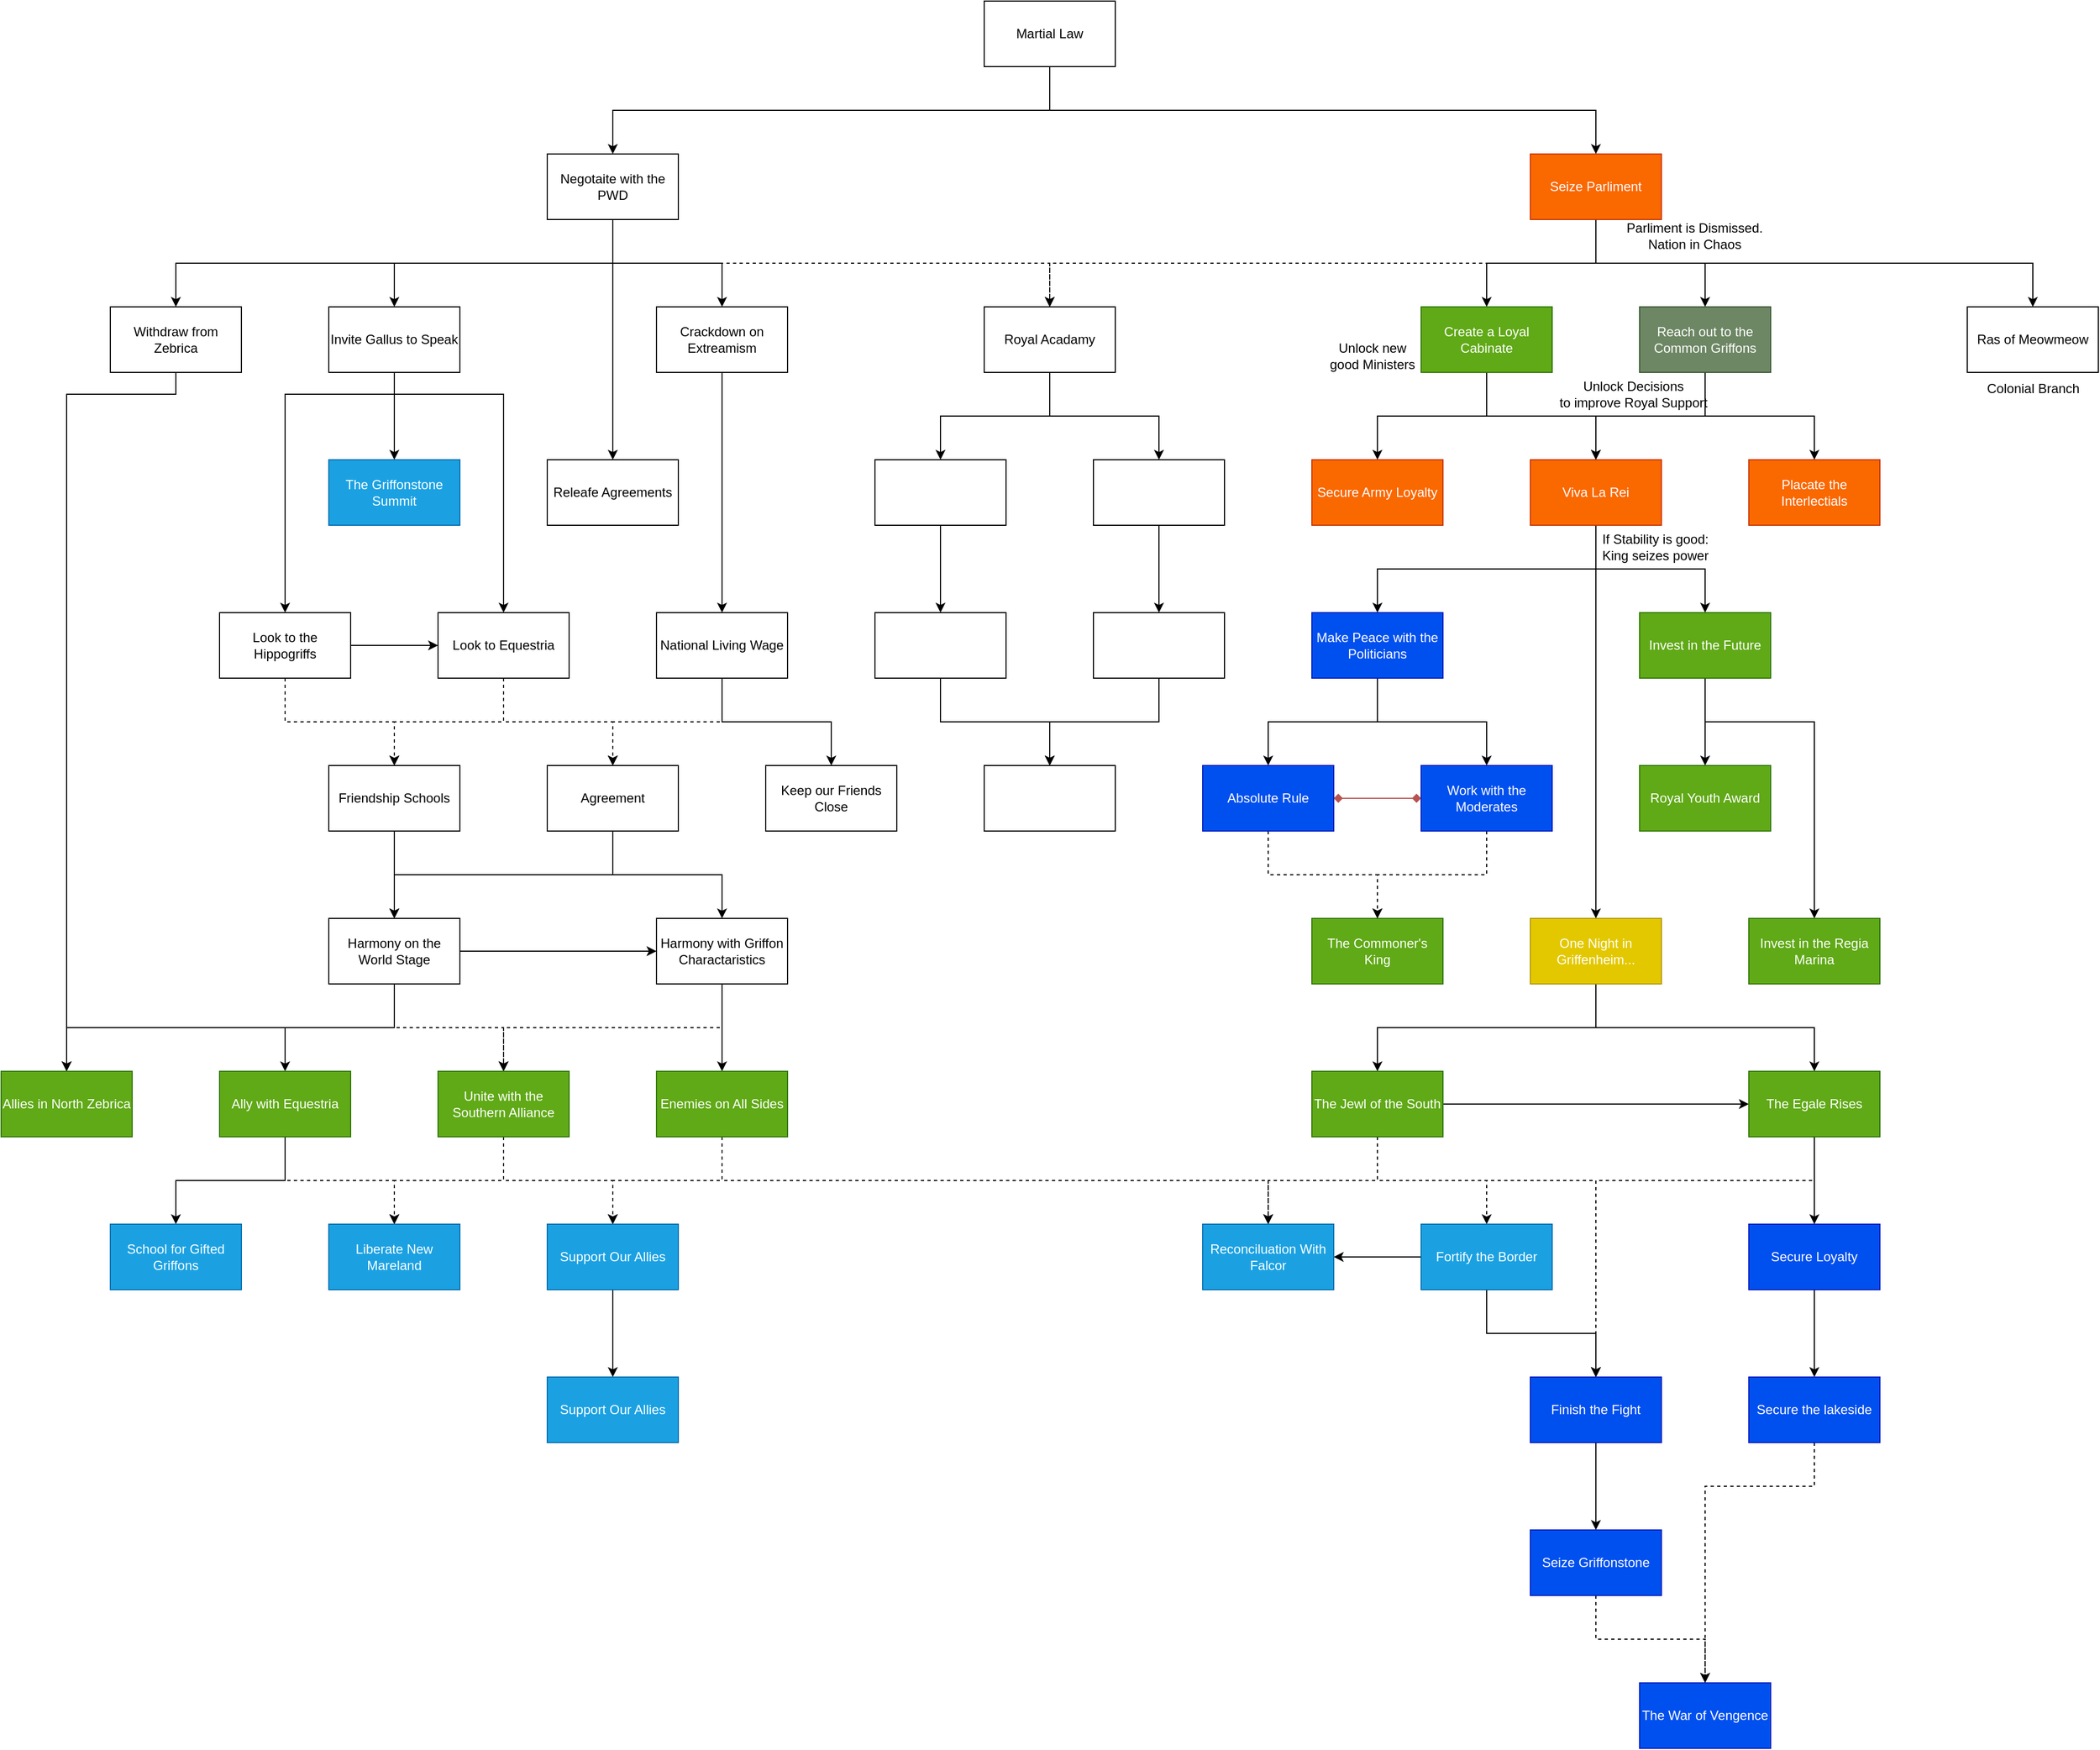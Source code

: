 <mxfile version="13.1.3">
    <diagram id="KzuI4NSd2ITDsZRIOtlf" name="Page-1">
        <mxGraphModel dx="2716" dy="526" grid="1" gridSize="10" guides="1" tooltips="1" connect="1" arrows="1" fold="1" page="1" pageScale="1" pageWidth="827" pageHeight="1169" math="0" shadow="0">
            <root>
                <mxCell id="0"/>
                <mxCell id="1" parent="0"/>
                <mxCell id="4" value="" style="edgeStyle=orthogonalEdgeStyle;rounded=0;orthogonalLoop=1;jettySize=auto;html=1;" parent="1" source="2" target="3" edge="1">
                    <mxGeometry relative="1" as="geometry">
                        <Array as="points">
                            <mxPoint x="-120" y="140"/>
                            <mxPoint x="380" y="140"/>
                        </Array>
                    </mxGeometry>
                </mxCell>
                <mxCell id="154" style="edgeStyle=orthogonalEdgeStyle;rounded=0;orthogonalLoop=1;jettySize=auto;html=1;" parent="1" source="2" target="152" edge="1">
                    <mxGeometry relative="1" as="geometry">
                        <Array as="points">
                            <mxPoint x="-120" y="140"/>
                            <mxPoint x="-520" y="140"/>
                        </Array>
                    </mxGeometry>
                </mxCell>
                <mxCell id="2" value="Martial Law" style="rounded=0;whiteSpace=wrap;html=1;" parent="1" vertex="1">
                    <mxGeometry x="-180" y="40" width="120" height="60" as="geometry"/>
                </mxCell>
                <mxCell id="6" value="" style="edgeStyle=orthogonalEdgeStyle;rounded=0;orthogonalLoop=1;jettySize=auto;html=1;" parent="1" source="3" target="5" edge="1">
                    <mxGeometry relative="1" as="geometry"/>
                </mxCell>
                <mxCell id="9" style="edgeStyle=orthogonalEdgeStyle;rounded=0;orthogonalLoop=1;jettySize=auto;html=1;" parent="1" source="3" target="7" edge="1">
                    <mxGeometry relative="1" as="geometry"/>
                </mxCell>
                <mxCell id="48" style="edgeStyle=orthogonalEdgeStyle;rounded=0;orthogonalLoop=1;jettySize=auto;html=1;exitX=0.5;exitY=1;exitDx=0;exitDy=0;dashed=1;" parent="1" source="3" target="44" edge="1">
                    <mxGeometry relative="1" as="geometry"/>
                </mxCell>
                <mxCell id="49" style="edgeStyle=orthogonalEdgeStyle;rounded=0;orthogonalLoop=1;jettySize=auto;html=1;" parent="1" source="3" target="46" edge="1">
                    <mxGeometry relative="1" as="geometry">
                        <Array as="points">
                            <mxPoint x="380" y="280"/>
                            <mxPoint x="780" y="280"/>
                        </Array>
                    </mxGeometry>
                </mxCell>
                <mxCell id="3" value="Seize Parliment" style="rounded=0;whiteSpace=wrap;html=1;fillColor=#fa6800;strokeColor=#C73500;fontColor=#ffffff;" parent="1" vertex="1">
                    <mxGeometry x="320" y="180" width="120" height="60" as="geometry"/>
                </mxCell>
                <mxCell id="19" value="" style="edgeStyle=orthogonalEdgeStyle;rounded=0;orthogonalLoop=1;jettySize=auto;html=1;" parent="1" source="5" target="18" edge="1">
                    <mxGeometry relative="1" as="geometry"/>
                </mxCell>
                <mxCell id="87" style="edgeStyle=orthogonalEdgeStyle;rounded=0;orthogonalLoop=1;jettySize=auto;html=1;" parent="1" source="5" target="85" edge="1">
                    <mxGeometry relative="1" as="geometry"/>
                </mxCell>
                <mxCell id="5" value="Create a Loyal Cabinate" style="rounded=0;whiteSpace=wrap;html=1;fillColor=#60a917;strokeColor=#2D7600;fontColor=#ffffff;" parent="1" vertex="1">
                    <mxGeometry x="220" y="320" width="120" height="60" as="geometry"/>
                </mxCell>
                <mxCell id="65" value="" style="edgeStyle=orthogonalEdgeStyle;rounded=0;orthogonalLoop=1;jettySize=auto;html=1;startArrow=none;startFill=0;endArrow=classic;endFill=1;" parent="1" source="44" target="64" edge="1">
                    <mxGeometry relative="1" as="geometry"/>
                </mxCell>
                <mxCell id="68" style="edgeStyle=orthogonalEdgeStyle;rounded=0;orthogonalLoop=1;jettySize=auto;html=1;startArrow=none;startFill=0;endArrow=classic;endFill=1;" parent="1" source="44" target="66" edge="1">
                    <mxGeometry relative="1" as="geometry"/>
                </mxCell>
                <mxCell id="44" value="Royal Acadamy" style="rounded=0;whiteSpace=wrap;html=1;" parent="1" vertex="1">
                    <mxGeometry x="-180" y="320" width="120" height="60" as="geometry"/>
                </mxCell>
                <mxCell id="205" style="edgeStyle=orthogonalEdgeStyle;rounded=0;orthogonalLoop=1;jettySize=auto;html=1;" parent="1" source="162" target="175" edge="1">
                    <mxGeometry relative="1" as="geometry"/>
                </mxCell>
                <mxCell id="162" value="Crackdown on Extreamism" style="rounded=0;whiteSpace=wrap;html=1;" parent="1" vertex="1">
                    <mxGeometry x="-480" y="320" width="120" height="60" as="geometry"/>
                </mxCell>
                <mxCell id="184" style="edgeStyle=orthogonalEdgeStyle;rounded=0;orthogonalLoop=1;jettySize=auto;html=1;" parent="1" source="164" target="173" edge="1">
                    <mxGeometry relative="1" as="geometry">
                        <Array as="points">
                            <mxPoint x="-720" y="400"/>
                            <mxPoint x="-620" y="400"/>
                        </Array>
                    </mxGeometry>
                </mxCell>
                <mxCell id="185" style="edgeStyle=orthogonalEdgeStyle;rounded=0;orthogonalLoop=1;jettySize=auto;html=1;exitX=0.5;exitY=1;exitDx=0;exitDy=0;" parent="1" source="164" target="181" edge="1">
                    <mxGeometry relative="1" as="geometry">
                        <Array as="points">
                            <mxPoint x="-720" y="400"/>
                            <mxPoint x="-820" y="400"/>
                        </Array>
                    </mxGeometry>
                </mxCell>
                <mxCell id="214" style="edgeStyle=orthogonalEdgeStyle;rounded=0;orthogonalLoop=1;jettySize=auto;html=1;" parent="1" source="164" target="211" edge="1">
                    <mxGeometry relative="1" as="geometry"/>
                </mxCell>
                <mxCell id="164" value="Invite Gallus to Speak" style="rounded=0;whiteSpace=wrap;html=1;" parent="1" vertex="1">
                    <mxGeometry x="-780" y="320" width="120" height="60" as="geometry"/>
                </mxCell>
                <mxCell id="240" style="edgeStyle=orthogonalEdgeStyle;rounded=0;orthogonalLoop=1;jettySize=auto;html=1;" edge="1" parent="1" source="236" target="217">
                    <mxGeometry relative="1" as="geometry">
                        <Array as="points">
                            <mxPoint x="-920" y="400"/>
                            <mxPoint x="-1020" y="400"/>
                        </Array>
                    </mxGeometry>
                </mxCell>
                <mxCell id="236" value="Withdraw from Zebrica" style="rounded=0;whiteSpace=wrap;html=1;" vertex="1" parent="1">
                    <mxGeometry x="-980" y="320" width="120" height="60" as="geometry"/>
                </mxCell>
                <mxCell id="171" value="Releafe Agreements" style="rounded=0;whiteSpace=wrap;html=1;" parent="1" vertex="1">
                    <mxGeometry x="-580" y="460" width="120" height="60" as="geometry"/>
                </mxCell>
                <mxCell id="189" style="edgeStyle=orthogonalEdgeStyle;rounded=0;orthogonalLoop=1;jettySize=auto;html=1;dashed=1;" parent="1" source="173" target="187" edge="1">
                    <mxGeometry relative="1" as="geometry"/>
                </mxCell>
                <mxCell id="200" style="edgeStyle=orthogonalEdgeStyle;rounded=0;orthogonalLoop=1;jettySize=auto;html=1;dashed=1;" parent="1" source="173" target="177" edge="1">
                    <mxGeometry relative="1" as="geometry"/>
                </mxCell>
                <mxCell id="173" value="Look to Equestria" style="rounded=0;whiteSpace=wrap;html=1;" parent="1" vertex="1">
                    <mxGeometry x="-680" y="600" width="120" height="60" as="geometry"/>
                </mxCell>
                <mxCell id="186" style="edgeStyle=orthogonalEdgeStyle;rounded=0;orthogonalLoop=1;jettySize=auto;html=1;entryX=0;entryY=0.5;entryDx=0;entryDy=0;" parent="1" source="181" target="173" edge="1">
                    <mxGeometry relative="1" as="geometry"/>
                </mxCell>
                <mxCell id="188" value="" style="edgeStyle=orthogonalEdgeStyle;rounded=0;orthogonalLoop=1;jettySize=auto;html=1;dashed=1;" parent="1" source="181" target="187" edge="1">
                    <mxGeometry relative="1" as="geometry"/>
                </mxCell>
                <mxCell id="181" value="Look to the Hippogriffs" style="rounded=0;whiteSpace=wrap;html=1;" parent="1" vertex="1">
                    <mxGeometry x="-880" y="600" width="120" height="60" as="geometry"/>
                </mxCell>
                <mxCell id="196" style="edgeStyle=orthogonalEdgeStyle;rounded=0;orthogonalLoop=1;jettySize=auto;html=1;" parent="1" source="187" target="192" edge="1">
                    <mxGeometry relative="1" as="geometry"/>
                </mxCell>
                <mxCell id="187" value="Friendship Schools" style="rounded=0;whiteSpace=wrap;html=1;" parent="1" vertex="1">
                    <mxGeometry x="-780" y="740" width="120" height="60" as="geometry"/>
                </mxCell>
                <mxCell id="194" style="edgeStyle=orthogonalEdgeStyle;rounded=0;orthogonalLoop=1;jettySize=auto;html=1;" parent="1" source="177" target="192" edge="1">
                    <mxGeometry relative="1" as="geometry">
                        <Array as="points">
                            <mxPoint x="-520" y="840"/>
                            <mxPoint x="-720" y="840"/>
                        </Array>
                    </mxGeometry>
                </mxCell>
                <mxCell id="195" style="edgeStyle=orthogonalEdgeStyle;rounded=0;orthogonalLoop=1;jettySize=auto;html=1;" parent="1" source="177" target="179" edge="1">
                    <mxGeometry relative="1" as="geometry"/>
                </mxCell>
                <mxCell id="177" value="Agreement" style="rounded=0;whiteSpace=wrap;html=1;" parent="1" vertex="1">
                    <mxGeometry x="-580" y="740" width="120" height="60" as="geometry"/>
                </mxCell>
                <mxCell id="202" value="Keep our Friends Close" style="rounded=0;whiteSpace=wrap;html=1;" parent="1" vertex="1">
                    <mxGeometry x="-380" y="740" width="120" height="60" as="geometry"/>
                </mxCell>
                <mxCell id="223" style="edgeStyle=orthogonalEdgeStyle;rounded=0;orthogonalLoop=1;jettySize=auto;html=1;dashed=1;entryX=0.5;entryY=0;entryDx=0;entryDy=0;" edge="1" parent="1" source="179" target="144">
                    <mxGeometry relative="1" as="geometry">
                        <Array as="points">
                            <mxPoint x="-420" y="980"/>
                            <mxPoint x="-620" y="980"/>
                        </Array>
                    </mxGeometry>
                </mxCell>
                <mxCell id="224" style="edgeStyle=orthogonalEdgeStyle;rounded=0;orthogonalLoop=1;jettySize=auto;html=1;" edge="1" parent="1" source="179" target="219">
                    <mxGeometry relative="1" as="geometry"/>
                </mxCell>
                <mxCell id="179" value="&lt;span&gt;Harmony with Griffon Charactaristics&lt;/span&gt;" style="rounded=0;whiteSpace=wrap;html=1;" parent="1" vertex="1">
                    <mxGeometry x="-480" y="880" width="120" height="60" as="geometry"/>
                </mxCell>
                <mxCell id="198" style="edgeStyle=orthogonalEdgeStyle;rounded=0;orthogonalLoop=1;jettySize=auto;html=1;entryX=0;entryY=0.5;entryDx=0;entryDy=0;" parent="1" source="192" target="179" edge="1">
                    <mxGeometry relative="1" as="geometry"/>
                </mxCell>
                <mxCell id="221" style="edgeStyle=orthogonalEdgeStyle;rounded=0;orthogonalLoop=1;jettySize=auto;html=1;dashed=1;entryX=0.5;entryY=0;entryDx=0;entryDy=0;" edge="1" parent="1" source="192" target="144">
                    <mxGeometry relative="1" as="geometry"/>
                </mxCell>
                <mxCell id="222" style="edgeStyle=orthogonalEdgeStyle;rounded=0;orthogonalLoop=1;jettySize=auto;html=1;" edge="1" parent="1" source="192" target="215">
                    <mxGeometry relative="1" as="geometry"/>
                </mxCell>
                <mxCell id="225" style="edgeStyle=orthogonalEdgeStyle;rounded=0;orthogonalLoop=1;jettySize=auto;html=1;" edge="1" parent="1" source="192" target="217">
                    <mxGeometry relative="1" as="geometry">
                        <Array as="points">
                            <mxPoint x="-720" y="980"/>
                            <mxPoint x="-1020" y="980"/>
                        </Array>
                    </mxGeometry>
                </mxCell>
                <mxCell id="192" value="Harmony on the World Stage" style="rounded=0;whiteSpace=wrap;html=1;" parent="1" vertex="1">
                    <mxGeometry x="-780" y="880" width="120" height="60" as="geometry"/>
                </mxCell>
                <mxCell id="201" style="edgeStyle=orthogonalEdgeStyle;rounded=0;orthogonalLoop=1;jettySize=auto;html=1;dashed=1;" parent="1" source="175" target="177" edge="1">
                    <mxGeometry relative="1" as="geometry"/>
                </mxCell>
                <mxCell id="204" style="edgeStyle=orthogonalEdgeStyle;rounded=0;orthogonalLoop=1;jettySize=auto;html=1;" parent="1" source="175" target="202" edge="1">
                    <mxGeometry relative="1" as="geometry"/>
                </mxCell>
                <mxCell id="175" value="National Living Wage" style="rounded=0;whiteSpace=wrap;html=1;" parent="1" vertex="1">
                    <mxGeometry x="-480" y="600" width="120" height="60" as="geometry"/>
                </mxCell>
                <mxCell id="159" style="edgeStyle=orthogonalEdgeStyle;rounded=0;orthogonalLoop=1;jettySize=auto;html=1;dashed=1;" parent="1" source="152" target="44" edge="1">
                    <mxGeometry relative="1" as="geometry">
                        <Array as="points">
                            <mxPoint x="-520" y="280"/>
                            <mxPoint x="-120" y="280"/>
                        </Array>
                    </mxGeometry>
                </mxCell>
                <mxCell id="169" style="edgeStyle=orthogonalEdgeStyle;rounded=0;orthogonalLoop=1;jettySize=auto;html=1;" parent="1" source="152" target="162" edge="1">
                    <mxGeometry relative="1" as="geometry"/>
                </mxCell>
                <mxCell id="170" style="edgeStyle=orthogonalEdgeStyle;rounded=0;orthogonalLoop=1;jettySize=auto;html=1;" parent="1" source="152" target="164" edge="1">
                    <mxGeometry relative="1" as="geometry">
                        <Array as="points">
                            <mxPoint x="-520" y="280"/>
                            <mxPoint x="-720" y="280"/>
                        </Array>
                    </mxGeometry>
                </mxCell>
                <mxCell id="206" style="edgeStyle=orthogonalEdgeStyle;rounded=0;orthogonalLoop=1;jettySize=auto;html=1;" parent="1" source="152" target="171" edge="1">
                    <mxGeometry relative="1" as="geometry"/>
                </mxCell>
                <mxCell id="239" style="edgeStyle=orthogonalEdgeStyle;rounded=0;orthogonalLoop=1;jettySize=auto;html=1;" edge="1" parent="1" source="152" target="236">
                    <mxGeometry relative="1" as="geometry">
                        <Array as="points">
                            <mxPoint x="-520" y="280"/>
                            <mxPoint x="-920" y="280"/>
                        </Array>
                    </mxGeometry>
                </mxCell>
                <mxCell id="152" value="Negotaite with the PWD" style="rounded=0;whiteSpace=wrap;html=1;" parent="1" vertex="1">
                    <mxGeometry x="-580" y="180" width="120" height="60" as="geometry"/>
                </mxCell>
                <mxCell id="70" value="" style="edgeStyle=orthogonalEdgeStyle;rounded=0;orthogonalLoop=1;jettySize=auto;html=1;startArrow=none;startFill=0;endArrow=classic;endFill=1;" parent="1" source="64" target="69" edge="1">
                    <mxGeometry relative="1" as="geometry"/>
                </mxCell>
                <mxCell id="64" value="" style="rounded=0;whiteSpace=wrap;html=1;" parent="1" vertex="1">
                    <mxGeometry x="-280" y="460" width="120" height="60" as="geometry"/>
                </mxCell>
                <mxCell id="74" value="" style="edgeStyle=orthogonalEdgeStyle;rounded=0;orthogonalLoop=1;jettySize=auto;html=1;startArrow=none;startFill=0;endArrow=classic;endFill=1;" parent="1" source="69" target="73" edge="1">
                    <mxGeometry relative="1" as="geometry"/>
                </mxCell>
                <mxCell id="69" value="" style="rounded=0;whiteSpace=wrap;html=1;" parent="1" vertex="1">
                    <mxGeometry x="-280" y="600" width="120" height="60" as="geometry"/>
                </mxCell>
                <mxCell id="73" value="" style="rounded=0;whiteSpace=wrap;html=1;" parent="1" vertex="1">
                    <mxGeometry x="-180" y="740" width="120" height="60" as="geometry"/>
                </mxCell>
                <mxCell id="72" value="" style="edgeStyle=orthogonalEdgeStyle;rounded=0;orthogonalLoop=1;jettySize=auto;html=1;startArrow=none;startFill=0;endArrow=classic;endFill=1;" parent="1" source="66" target="71" edge="1">
                    <mxGeometry relative="1" as="geometry"/>
                </mxCell>
                <mxCell id="66" value="" style="rounded=0;whiteSpace=wrap;html=1;" parent="1" vertex="1">
                    <mxGeometry x="-80" y="460" width="120" height="60" as="geometry"/>
                </mxCell>
                <mxCell id="76" style="edgeStyle=orthogonalEdgeStyle;rounded=0;orthogonalLoop=1;jettySize=auto;html=1;startArrow=none;startFill=0;endArrow=classic;endFill=1;" parent="1" source="71" target="73" edge="1">
                    <mxGeometry relative="1" as="geometry"/>
                </mxCell>
                <mxCell id="71" value="" style="rounded=0;whiteSpace=wrap;html=1;" parent="1" vertex="1">
                    <mxGeometry x="-80" y="600" width="120" height="60" as="geometry"/>
                </mxCell>
                <mxCell id="31" value="" style="edgeStyle=orthogonalEdgeStyle;rounded=0;orthogonalLoop=1;jettySize=auto;html=1;" parent="1" source="18" target="30" edge="1">
                    <mxGeometry relative="1" as="geometry">
                        <Array as="points">
                            <mxPoint x="380" y="560"/>
                            <mxPoint x="180" y="560"/>
                        </Array>
                    </mxGeometry>
                </mxCell>
                <mxCell id="34" style="edgeStyle=orthogonalEdgeStyle;rounded=0;orthogonalLoop=1;jettySize=auto;html=1;" parent="1" source="18" target="32" edge="1">
                    <mxGeometry relative="1" as="geometry"/>
                </mxCell>
                <mxCell id="37" style="edgeStyle=orthogonalEdgeStyle;rounded=0;orthogonalLoop=1;jettySize=auto;html=1;entryX=0.5;entryY=0;entryDx=0;entryDy=0;" parent="1" source="18" target="38" edge="1">
                    <mxGeometry relative="1" as="geometry">
                        <mxPoint x="380" y="740" as="targetPoint"/>
                    </mxGeometry>
                </mxCell>
                <mxCell id="18" value="Viva La Rei" style="rounded=0;whiteSpace=wrap;html=1;fillColor=#fa6800;strokeColor=#C73500;fontColor=#ffffff;" parent="1" vertex="1">
                    <mxGeometry x="320" y="460" width="120" height="60" as="geometry"/>
                </mxCell>
                <mxCell id="88" value="Placate the Interlectials" style="rounded=0;whiteSpace=wrap;html=1;fillColor=#fa6800;strokeColor=#C73500;fontColor=#ffffff;" parent="1" vertex="1">
                    <mxGeometry x="520" y="460" width="120" height="60" as="geometry"/>
                </mxCell>
                <mxCell id="85" value="Secure Army Loyalty" style="rounded=0;whiteSpace=wrap;html=1;fillColor=#fa6800;strokeColor=#C73500;fontColor=#ffffff;" parent="1" vertex="1">
                    <mxGeometry x="120" y="460" width="120" height="60" as="geometry"/>
                </mxCell>
                <mxCell id="41" value="" style="edgeStyle=orthogonalEdgeStyle;rounded=0;orthogonalLoop=1;jettySize=auto;html=1;" parent="1" source="30" target="40" edge="1">
                    <mxGeometry relative="1" as="geometry"/>
                </mxCell>
                <mxCell id="61" style="edgeStyle=orthogonalEdgeStyle;rounded=0;orthogonalLoop=1;jettySize=auto;html=1;" parent="1" source="30" target="59" edge="1">
                    <mxGeometry relative="1" as="geometry">
                        <Array as="points">
                            <mxPoint x="180" y="700"/>
                            <mxPoint x="80" y="700"/>
                        </Array>
                    </mxGeometry>
                </mxCell>
                <mxCell id="30" value="Make Peace with the Politicians" style="rounded=0;whiteSpace=wrap;html=1;fillColor=#0050ef;strokeColor=#001DBC;fontColor=#ffffff;" parent="1" vertex="1">
                    <mxGeometry x="120" y="600" width="120" height="60" as="geometry"/>
                </mxCell>
                <mxCell id="60" value="" style="edgeStyle=orthogonalEdgeStyle;rounded=0;orthogonalLoop=1;jettySize=auto;html=1;startArrow=diamond;startFill=1;endArrow=diamond;endFill=1;fillColor=#f8cecc;strokeColor=#b85450;" parent="1" source="40" target="59" edge="1">
                    <mxGeometry relative="1" as="geometry"/>
                </mxCell>
                <mxCell id="80" value="" style="edgeStyle=orthogonalEdgeStyle;rounded=0;orthogonalLoop=1;jettySize=auto;html=1;startArrow=none;startFill=0;endArrow=classic;endFill=1;dashed=1;" parent="1" source="40" target="79" edge="1">
                    <mxGeometry relative="1" as="geometry"/>
                </mxCell>
                <mxCell id="40" value="Work with the Moderates" style="rounded=0;whiteSpace=wrap;html=1;fillColor=#0050ef;strokeColor=#001DBC;fontColor=#ffffff;" parent="1" vertex="1">
                    <mxGeometry x="220" y="740" width="120" height="60" as="geometry"/>
                </mxCell>
                <mxCell id="79" value="The Commoner's King" style="rounded=0;whiteSpace=wrap;html=1;fillColor=#60a917;strokeColor=#2D7600;fontColor=#ffffff;" parent="1" vertex="1">
                    <mxGeometry x="120" y="880" width="120" height="60" as="geometry"/>
                </mxCell>
                <mxCell id="81" style="edgeStyle=orthogonalEdgeStyle;rounded=0;orthogonalLoop=1;jettySize=auto;html=1;startArrow=none;startFill=0;endArrow=classic;endFill=1;dashed=1;" parent="1" source="59" target="79" edge="1">
                    <mxGeometry relative="1" as="geometry"/>
                </mxCell>
                <mxCell id="59" value="Absolute Rule" style="rounded=0;whiteSpace=wrap;html=1;fillColor=#0050ef;strokeColor=#001DBC;fontColor=#ffffff;" parent="1" vertex="1">
                    <mxGeometry x="20" y="740" width="120" height="60" as="geometry"/>
                </mxCell>
                <mxCell id="43" value="" style="edgeStyle=orthogonalEdgeStyle;rounded=0;orthogonalLoop=1;jettySize=auto;html=1;" parent="1" source="32" target="42" edge="1">
                    <mxGeometry relative="1" as="geometry"/>
                </mxCell>
                <mxCell id="93" style="edgeStyle=orthogonalEdgeStyle;rounded=0;orthogonalLoop=1;jettySize=auto;html=1;" parent="1" source="32" target="91" edge="1">
                    <mxGeometry relative="1" as="geometry">
                        <Array as="points">
                            <mxPoint x="480" y="700"/>
                            <mxPoint x="580" y="700"/>
                        </Array>
                    </mxGeometry>
                </mxCell>
                <mxCell id="32" value="Invest in the Future" style="rounded=0;whiteSpace=wrap;html=1;fillColor=#60a917;strokeColor=#2D7600;fontColor=#ffffff;" parent="1" vertex="1">
                    <mxGeometry x="420" y="600" width="120" height="60" as="geometry"/>
                </mxCell>
                <mxCell id="42" value="Royal Youth Award" style="rounded=0;whiteSpace=wrap;html=1;fillColor=#60a917;strokeColor=#2D7600;fontColor=#ffffff;" parent="1" vertex="1">
                    <mxGeometry x="420" y="740" width="120" height="60" as="geometry"/>
                </mxCell>
                <mxCell id="91" value="Invest in the Regia Marina" style="rounded=0;whiteSpace=wrap;html=1;fillColor=#60a917;strokeColor=#2D7600;fontColor=#ffffff;" parent="1" vertex="1">
                    <mxGeometry x="520" y="880" width="120" height="60" as="geometry"/>
                </mxCell>
                <mxCell id="78" value="" style="edgeStyle=orthogonalEdgeStyle;rounded=0;orthogonalLoop=1;jettySize=auto;html=1;startArrow=none;startFill=0;endArrow=classic;endFill=1;" parent="1" source="38" target="77" edge="1">
                    <mxGeometry relative="1" as="geometry">
                        <Array as="points">
                            <mxPoint x="380" y="980"/>
                            <mxPoint x="180" y="980"/>
                        </Array>
                    </mxGeometry>
                </mxCell>
                <mxCell id="104" style="edgeStyle=orthogonalEdgeStyle;rounded=0;orthogonalLoop=1;jettySize=auto;html=1;" parent="1" source="38" target="101" edge="1">
                    <mxGeometry relative="1" as="geometry">
                        <Array as="points">
                            <mxPoint x="380" y="980"/>
                            <mxPoint x="580" y="980"/>
                        </Array>
                    </mxGeometry>
                </mxCell>
                <mxCell id="38" value="One Night in Griffenheim..." style="rounded=0;whiteSpace=wrap;html=1;fillColor=#e3c800;strokeColor=#B09500;fontColor=#ffffff;" parent="1" vertex="1">
                    <mxGeometry x="320" y="880" width="120" height="60" as="geometry"/>
                </mxCell>
                <mxCell id="105" style="edgeStyle=orthogonalEdgeStyle;rounded=0;orthogonalLoop=1;jettySize=auto;html=1;entryX=0;entryY=0.5;entryDx=0;entryDy=0;" parent="1" source="77" target="101" edge="1">
                    <mxGeometry relative="1" as="geometry"/>
                </mxCell>
                <mxCell id="107" value="" style="edgeStyle=orthogonalEdgeStyle;rounded=0;orthogonalLoop=1;jettySize=auto;html=1;dashed=1;" parent="1" source="77" target="106" edge="1">
                    <mxGeometry relative="1" as="geometry"/>
                </mxCell>
                <mxCell id="113" style="edgeStyle=orthogonalEdgeStyle;rounded=0;orthogonalLoop=1;jettySize=auto;html=1;dashed=1;" parent="1" source="77" target="110" edge="1">
                    <mxGeometry relative="1" as="geometry">
                        <Array as="points">
                            <mxPoint x="180" y="1120"/>
                            <mxPoint x="380" y="1120"/>
                        </Array>
                    </mxGeometry>
                </mxCell>
                <mxCell id="133" style="edgeStyle=orthogonalEdgeStyle;rounded=0;orthogonalLoop=1;jettySize=auto;html=1;dashed=1;" parent="1" source="77" target="131" edge="1">
                    <mxGeometry relative="1" as="geometry"/>
                </mxCell>
                <mxCell id="77" value="The Jewl of the South" style="rounded=0;whiteSpace=wrap;html=1;fillColor=#60a917;strokeColor=#2D7600;fontColor=#ffffff;" parent="1" vertex="1">
                    <mxGeometry x="120" y="1020" width="120" height="60" as="geometry"/>
                </mxCell>
                <mxCell id="228" style="edgeStyle=orthogonalEdgeStyle;rounded=0;orthogonalLoop=1;jettySize=auto;html=1;dashed=1;" edge="1" parent="1" source="144" target="139">
                    <mxGeometry relative="1" as="geometry"/>
                </mxCell>
                <mxCell id="232" style="edgeStyle=orthogonalEdgeStyle;rounded=0;orthogonalLoop=1;jettySize=auto;html=1;dashed=1;" edge="1" parent="1" source="144" target="230">
                    <mxGeometry relative="1" as="geometry"/>
                </mxCell>
                <mxCell id="144" value="Unite with the Southern Alliance" style="rounded=0;whiteSpace=wrap;html=1;fillColor=#60a917;strokeColor=#2D7600;fontColor=#ffffff;" parent="1" vertex="1">
                    <mxGeometry x="-680" y="1020" width="120" height="60" as="geometry"/>
                </mxCell>
                <mxCell id="233" style="edgeStyle=orthogonalEdgeStyle;rounded=0;orthogonalLoop=1;jettySize=auto;html=1;dashed=1;" edge="1" parent="1" source="219" target="230">
                    <mxGeometry relative="1" as="geometry"/>
                </mxCell>
                <mxCell id="247" style="edgeStyle=orthogonalEdgeStyle;rounded=0;orthogonalLoop=1;jettySize=auto;html=1;dashed=1;" edge="1" parent="1" source="219" target="131">
                    <mxGeometry relative="1" as="geometry">
                        <Array as="points">
                            <mxPoint x="-420" y="1120"/>
                            <mxPoint x="80" y="1120"/>
                        </Array>
                    </mxGeometry>
                </mxCell>
                <mxCell id="219" value="Enemies on All Sides" style="rounded=0;whiteSpace=wrap;html=1;fillColor=#60a917;strokeColor=#2D7600;fontColor=#ffffff;" vertex="1" parent="1">
                    <mxGeometry x="-480" y="1020" width="120" height="60" as="geometry"/>
                </mxCell>
                <mxCell id="227" value="" style="edgeStyle=orthogonalEdgeStyle;rounded=0;orthogonalLoop=1;jettySize=auto;html=1;" edge="1" parent="1" source="215">
                    <mxGeometry relative="1" as="geometry">
                        <mxPoint x="-920" y="1160" as="targetPoint"/>
                        <Array as="points">
                            <mxPoint x="-820" y="1120"/>
                            <mxPoint x="-920" y="1120"/>
                        </Array>
                    </mxGeometry>
                </mxCell>
                <mxCell id="229" style="edgeStyle=orthogonalEdgeStyle;rounded=0;orthogonalLoop=1;jettySize=auto;html=1;dashed=1;" edge="1" parent="1" source="215" target="139">
                    <mxGeometry relative="1" as="geometry"/>
                </mxCell>
                <mxCell id="215" value="Ally with Equestria" style="rounded=0;whiteSpace=wrap;html=1;fillColor=#60a917;strokeColor=#2D7600;fontColor=#ffffff;" vertex="1" parent="1">
                    <mxGeometry x="-880" y="1020" width="120" height="60" as="geometry"/>
                </mxCell>
                <mxCell id="217" value="Allies in North Zebrica" style="rounded=0;whiteSpace=wrap;html=1;fillColor=#60a917;strokeColor=#2D7600;fontColor=#ffffff;" vertex="1" parent="1">
                    <mxGeometry x="-1080" y="1020" width="120" height="60" as="geometry"/>
                </mxCell>
                <mxCell id="111" value="" style="edgeStyle=orthogonalEdgeStyle;rounded=0;orthogonalLoop=1;jettySize=auto;html=1;" parent="1" source="106" target="110" edge="1">
                    <mxGeometry relative="1" as="geometry"/>
                </mxCell>
                <mxCell id="132" value="" style="edgeStyle=orthogonalEdgeStyle;rounded=0;orthogonalLoop=1;jettySize=auto;html=1;" parent="1" source="106" target="131" edge="1">
                    <mxGeometry relative="1" as="geometry"/>
                </mxCell>
                <mxCell id="106" value="Fortify the Border" style="rounded=0;whiteSpace=wrap;html=1;fillColor=#1ba1e2;strokeColor=#006EAF;fontColor=#ffffff;" parent="1" vertex="1">
                    <mxGeometry x="220" y="1160" width="120" height="60" as="geometry"/>
                </mxCell>
                <mxCell id="131" value="Reconciluation With Falcor" style="rounded=0;whiteSpace=wrap;html=1;fillColor=#1ba1e2;strokeColor=#006EAF;fontColor=#ffffff;" parent="1" vertex="1">
                    <mxGeometry x="20" y="1160" width="120" height="60" as="geometry"/>
                </mxCell>
                <mxCell id="211" value="The Griffonstone Summit" style="rounded=0;whiteSpace=wrap;html=1;fillColor=#1ba1e2;strokeColor=#006EAF;fontColor=#ffffff;" parent="1" vertex="1">
                    <mxGeometry x="-780" y="460" width="120" height="60" as="geometry"/>
                </mxCell>
                <mxCell id="148" value="School for Gifted Griffons" style="rounded=0;whiteSpace=wrap;html=1;fillColor=#1ba1e2;strokeColor=#006EAF;fontColor=#ffffff;" parent="1" vertex="1">
                    <mxGeometry x="-980" y="1160" width="120" height="60" as="geometry"/>
                </mxCell>
                <mxCell id="139" value="Liberate New Mareland" style="rounded=0;whiteSpace=wrap;html=1;fillColor=#1ba1e2;strokeColor=#006EAF;fontColor=#ffffff;" parent="1" vertex="1">
                    <mxGeometry x="-780" y="1160" width="120" height="60" as="geometry"/>
                </mxCell>
                <mxCell id="235" value="" style="edgeStyle=orthogonalEdgeStyle;rounded=0;orthogonalLoop=1;jettySize=auto;html=1;" edge="1" parent="1" source="230" target="234">
                    <mxGeometry relative="1" as="geometry"/>
                </mxCell>
                <mxCell id="230" value="Support Our Allies" style="rounded=0;whiteSpace=wrap;html=1;fillColor=#1ba1e2;strokeColor=#006EAF;fontColor=#ffffff;" vertex="1" parent="1">
                    <mxGeometry x="-580" y="1160" width="120" height="60" as="geometry"/>
                </mxCell>
                <mxCell id="234" value="Support Our Allies" style="rounded=0;whiteSpace=wrap;html=1;fillColor=#1ba1e2;strokeColor=#006EAF;fontColor=#ffffff;" vertex="1" parent="1">
                    <mxGeometry x="-580" y="1300" width="120" height="60" as="geometry"/>
                </mxCell>
                <mxCell id="119" style="edgeStyle=orthogonalEdgeStyle;rounded=0;orthogonalLoop=1;jettySize=auto;html=1;" parent="1" source="114" target="117" edge="1">
                    <mxGeometry relative="1" as="geometry"/>
                </mxCell>
                <mxCell id="114" value="Secure Loyalty" style="rounded=0;whiteSpace=wrap;html=1;fillColor=#0050ef;strokeColor=#001DBC;fontColor=#ffffff;" parent="1" vertex="1">
                    <mxGeometry x="520" y="1160" width="120" height="60" as="geometry"/>
                </mxCell>
                <mxCell id="124" style="edgeStyle=orthogonalEdgeStyle;rounded=0;orthogonalLoop=1;jettySize=auto;html=1;" parent="1" source="110" target="120" edge="1">
                    <mxGeometry relative="1" as="geometry"/>
                </mxCell>
                <mxCell id="110" value="Finish the Fight" style="rounded=0;whiteSpace=wrap;html=1;fillColor=#0050ef;strokeColor=#001DBC;fontColor=#ffffff;" parent="1" vertex="1">
                    <mxGeometry x="320" y="1300" width="120" height="60" as="geometry"/>
                </mxCell>
                <mxCell id="130" style="edgeStyle=orthogonalEdgeStyle;rounded=0;orthogonalLoop=1;jettySize=auto;html=1;dashed=1;" parent="1" source="120" target="127" edge="1">
                    <mxGeometry relative="1" as="geometry"/>
                </mxCell>
                <mxCell id="120" value="Seize Griffonstone" style="rounded=0;whiteSpace=wrap;html=1;fillColor=#0050ef;strokeColor=#001DBC;fontColor=#ffffff;" parent="1" vertex="1">
                    <mxGeometry x="320" y="1440" width="120" height="60" as="geometry"/>
                </mxCell>
                <mxCell id="129" style="edgeStyle=orthogonalEdgeStyle;rounded=0;orthogonalLoop=1;jettySize=auto;html=1;dashed=1;" parent="1" source="117" target="127" edge="1">
                    <mxGeometry relative="1" as="geometry">
                        <Array as="points">
                            <mxPoint x="580" y="1400"/>
                            <mxPoint x="480" y="1400"/>
                        </Array>
                    </mxGeometry>
                </mxCell>
                <mxCell id="117" value="Secure the lakeside" style="rounded=0;whiteSpace=wrap;html=1;fillColor=#0050ef;strokeColor=#001DBC;fontColor=#ffffff;" parent="1" vertex="1">
                    <mxGeometry x="520" y="1300" width="120" height="60" as="geometry"/>
                </mxCell>
                <mxCell id="127" value="The War of Vengence" style="rounded=0;whiteSpace=wrap;html=1;fillColor=#0050ef;strokeColor=#001DBC;fontColor=#ffffff;" parent="1" vertex="1">
                    <mxGeometry x="420" y="1580" width="120" height="60" as="geometry"/>
                </mxCell>
                <mxCell id="112" style="edgeStyle=orthogonalEdgeStyle;rounded=0;orthogonalLoop=1;jettySize=auto;html=1;dashed=1;" parent="1" source="101" target="110" edge="1">
                    <mxGeometry relative="1" as="geometry">
                        <Array as="points">
                            <mxPoint x="580" y="1120"/>
                            <mxPoint x="380" y="1120"/>
                        </Array>
                    </mxGeometry>
                </mxCell>
                <mxCell id="116" style="edgeStyle=orthogonalEdgeStyle;rounded=0;orthogonalLoop=1;jettySize=auto;html=1;" parent="1" source="101" target="114" edge="1">
                    <mxGeometry relative="1" as="geometry"/>
                </mxCell>
                <mxCell id="101" value="The Egale Rises" style="rounded=0;whiteSpace=wrap;html=1;fillColor=#60a917;strokeColor=#2D7600;fontColor=#ffffff;" parent="1" vertex="1">
                    <mxGeometry x="520" y="1020" width="120" height="60" as="geometry"/>
                </mxCell>
                <mxCell id="20" style="edgeStyle=orthogonalEdgeStyle;rounded=0;orthogonalLoop=1;jettySize=auto;html=1;" parent="1" source="7" target="18" edge="1">
                    <mxGeometry relative="1" as="geometry"/>
                </mxCell>
                <mxCell id="90" style="edgeStyle=orthogonalEdgeStyle;rounded=0;orthogonalLoop=1;jettySize=auto;html=1;exitX=0.5;exitY=1;exitDx=0;exitDy=0;" parent="1" source="7" target="88" edge="1">
                    <mxGeometry relative="1" as="geometry"/>
                </mxCell>
                <mxCell id="7" value="Reach out to the Common Griffons" style="rounded=0;whiteSpace=wrap;html=1;fillColor=#6d8764;strokeColor=#3A5431;fontColor=#ffffff;" parent="1" vertex="1">
                    <mxGeometry x="420" y="320" width="120" height="60" as="geometry"/>
                </mxCell>
                <mxCell id="46" value="Ras of Meowmeow" style="rounded=0;whiteSpace=wrap;html=1;" parent="1" vertex="1">
                    <mxGeometry x="720" y="320" width="120" height="60" as="geometry"/>
                </mxCell>
                <mxCell id="21" value="Parliment is Dismissed.&lt;br&gt;Nation in Chaos" style="text;html=1;align=center;verticalAlign=middle;resizable=0;points=[];autosize=1;" parent="1" vertex="1">
                    <mxGeometry x="400" y="240" width="140" height="30" as="geometry"/>
                </mxCell>
                <mxCell id="23" value="Unlock new&lt;br&gt;good Ministers" style="text;html=1;align=center;verticalAlign=middle;resizable=0;points=[];autosize=1;" parent="1" vertex="1">
                    <mxGeometry x="130" y="350" width="90" height="30" as="geometry"/>
                </mxCell>
                <mxCell id="24" value="Unlock Decisions&lt;br&gt;to improve Royal Support" style="text;html=1;align=center;verticalAlign=middle;resizable=0;points=[];autosize=1;" parent="1" vertex="1">
                    <mxGeometry x="339" y="385" width="150" height="30" as="geometry"/>
                </mxCell>
                <mxCell id="29" value="If Stability is good:&lt;br&gt;King seizes power" style="text;html=1;align=center;verticalAlign=middle;resizable=0;points=[];autosize=1;" parent="1" vertex="1">
                    <mxGeometry x="379" y="525" width="110" height="30" as="geometry"/>
                </mxCell>
                <mxCell id="84" value="Colonial Branch" style="text;html=1;align=center;verticalAlign=middle;resizable=0;points=[];autosize=1;" parent="1" vertex="1">
                    <mxGeometry x="730" y="385" width="100" height="20" as="geometry"/>
                </mxCell>
            </root>
        </mxGraphModel>
    </diagram>
</mxfile>